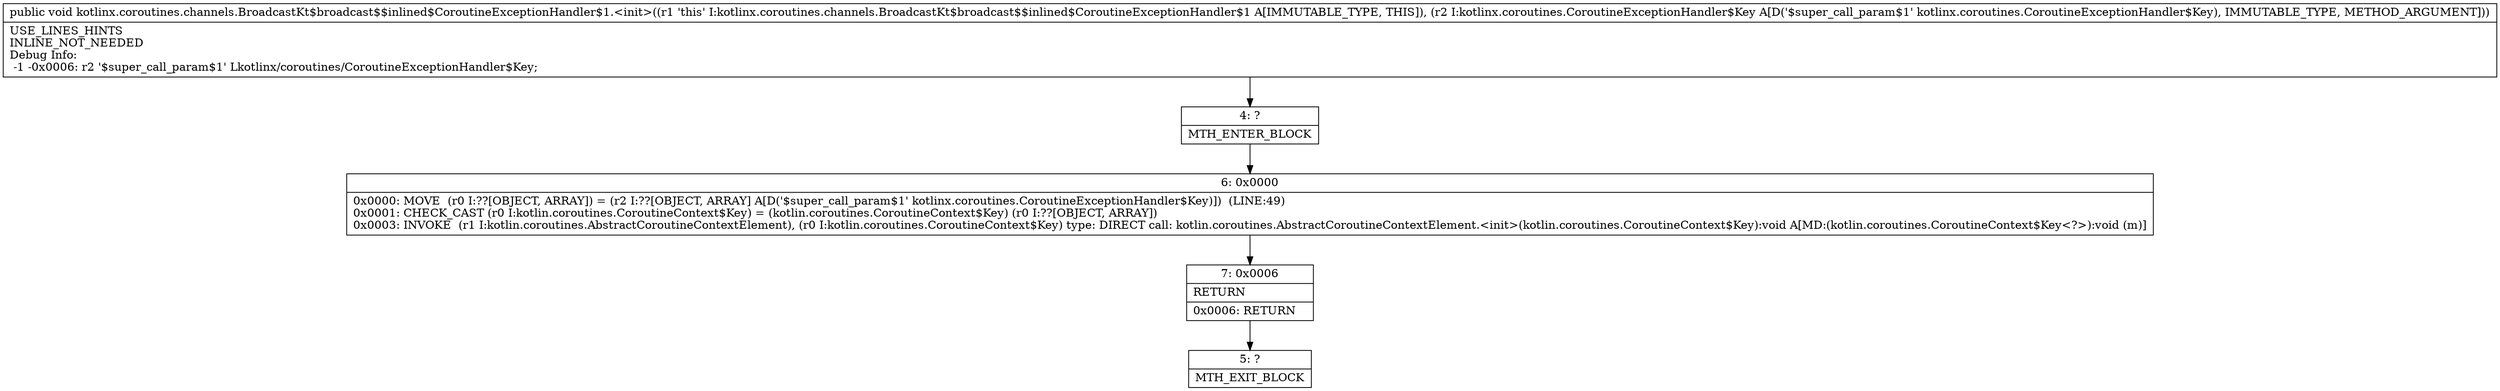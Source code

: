 digraph "CFG forkotlinx.coroutines.channels.BroadcastKt$broadcast$$inlined$CoroutineExceptionHandler$1.\<init\>(Lkotlinx\/coroutines\/CoroutineExceptionHandler$Key;)V" {
Node_4 [shape=record,label="{4\:\ ?|MTH_ENTER_BLOCK\l}"];
Node_6 [shape=record,label="{6\:\ 0x0000|0x0000: MOVE  (r0 I:??[OBJECT, ARRAY]) = (r2 I:??[OBJECT, ARRAY] A[D('$super_call_param$1' kotlinx.coroutines.CoroutineExceptionHandler$Key)])  (LINE:49)\l0x0001: CHECK_CAST (r0 I:kotlin.coroutines.CoroutineContext$Key) = (kotlin.coroutines.CoroutineContext$Key) (r0 I:??[OBJECT, ARRAY]) \l0x0003: INVOKE  (r1 I:kotlin.coroutines.AbstractCoroutineContextElement), (r0 I:kotlin.coroutines.CoroutineContext$Key) type: DIRECT call: kotlin.coroutines.AbstractCoroutineContextElement.\<init\>(kotlin.coroutines.CoroutineContext$Key):void A[MD:(kotlin.coroutines.CoroutineContext$Key\<?\>):void (m)]\l}"];
Node_7 [shape=record,label="{7\:\ 0x0006|RETURN\l|0x0006: RETURN   \l}"];
Node_5 [shape=record,label="{5\:\ ?|MTH_EXIT_BLOCK\l}"];
MethodNode[shape=record,label="{public void kotlinx.coroutines.channels.BroadcastKt$broadcast$$inlined$CoroutineExceptionHandler$1.\<init\>((r1 'this' I:kotlinx.coroutines.channels.BroadcastKt$broadcast$$inlined$CoroutineExceptionHandler$1 A[IMMUTABLE_TYPE, THIS]), (r2 I:kotlinx.coroutines.CoroutineExceptionHandler$Key A[D('$super_call_param$1' kotlinx.coroutines.CoroutineExceptionHandler$Key), IMMUTABLE_TYPE, METHOD_ARGUMENT]))  | USE_LINES_HINTS\lINLINE_NOT_NEEDED\lDebug Info:\l  \-1 \-0x0006: r2 '$super_call_param$1' Lkotlinx\/coroutines\/CoroutineExceptionHandler$Key;\l}"];
MethodNode -> Node_4;Node_4 -> Node_6;
Node_6 -> Node_7;
Node_7 -> Node_5;
}

